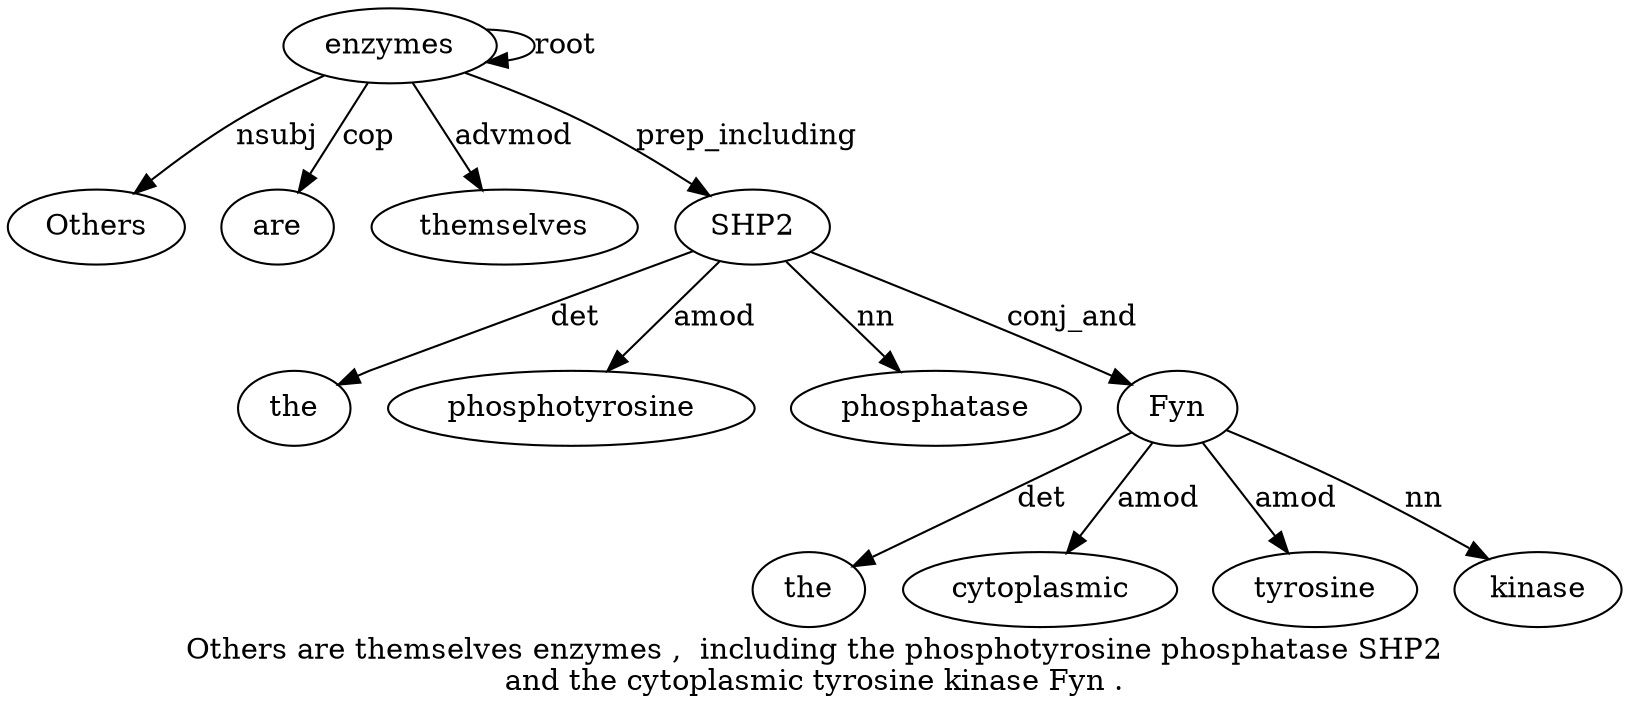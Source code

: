 digraph "Others are themselves enzymes ,  including the phosphotyrosine phosphatase SHP2 and the cytoplasmic tyrosine kinase Fyn ." {
label="Others are themselves enzymes ,  including the phosphotyrosine phosphatase SHP2
and the cytoplasmic tyrosine kinase Fyn .";
enzymes4 [style=filled, fillcolor=white, label=enzymes];
Others1 [style=filled, fillcolor=white, label=Others];
enzymes4 -> Others1  [label=nsubj];
are2 [style=filled, fillcolor=white, label=are];
enzymes4 -> are2  [label=cop];
themselves3 [style=filled, fillcolor=white, label=themselves];
enzymes4 -> themselves3  [label=advmod];
enzymes4 -> enzymes4  [label=root];
SHP210 [style=filled, fillcolor=white, label=SHP2];
the7 [style=filled, fillcolor=white, label=the];
SHP210 -> the7  [label=det];
phosphotyrosine8 [style=filled, fillcolor=white, label=phosphotyrosine];
SHP210 -> phosphotyrosine8  [label=amod];
phosphatase9 [style=filled, fillcolor=white, label=phosphatase];
SHP210 -> phosphatase9  [label=nn];
enzymes4 -> SHP210  [label=prep_including];
Fyn16 [style=filled, fillcolor=white, label=Fyn];
the12 [style=filled, fillcolor=white, label=the];
Fyn16 -> the12  [label=det];
cytoplasmic13 [style=filled, fillcolor=white, label=cytoplasmic];
Fyn16 -> cytoplasmic13  [label=amod];
tyrosine14 [style=filled, fillcolor=white, label=tyrosine];
Fyn16 -> tyrosine14  [label=amod];
kinase15 [style=filled, fillcolor=white, label=kinase];
Fyn16 -> kinase15  [label=nn];
SHP210 -> Fyn16  [label=conj_and];
}
